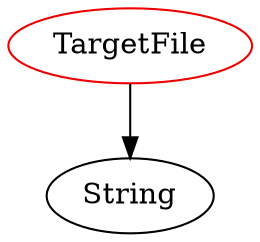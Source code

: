 digraph targetfile{
TargetFile	[shape=oval, color=red2, label="TargetFile"];
TargetFile -> String;
}

